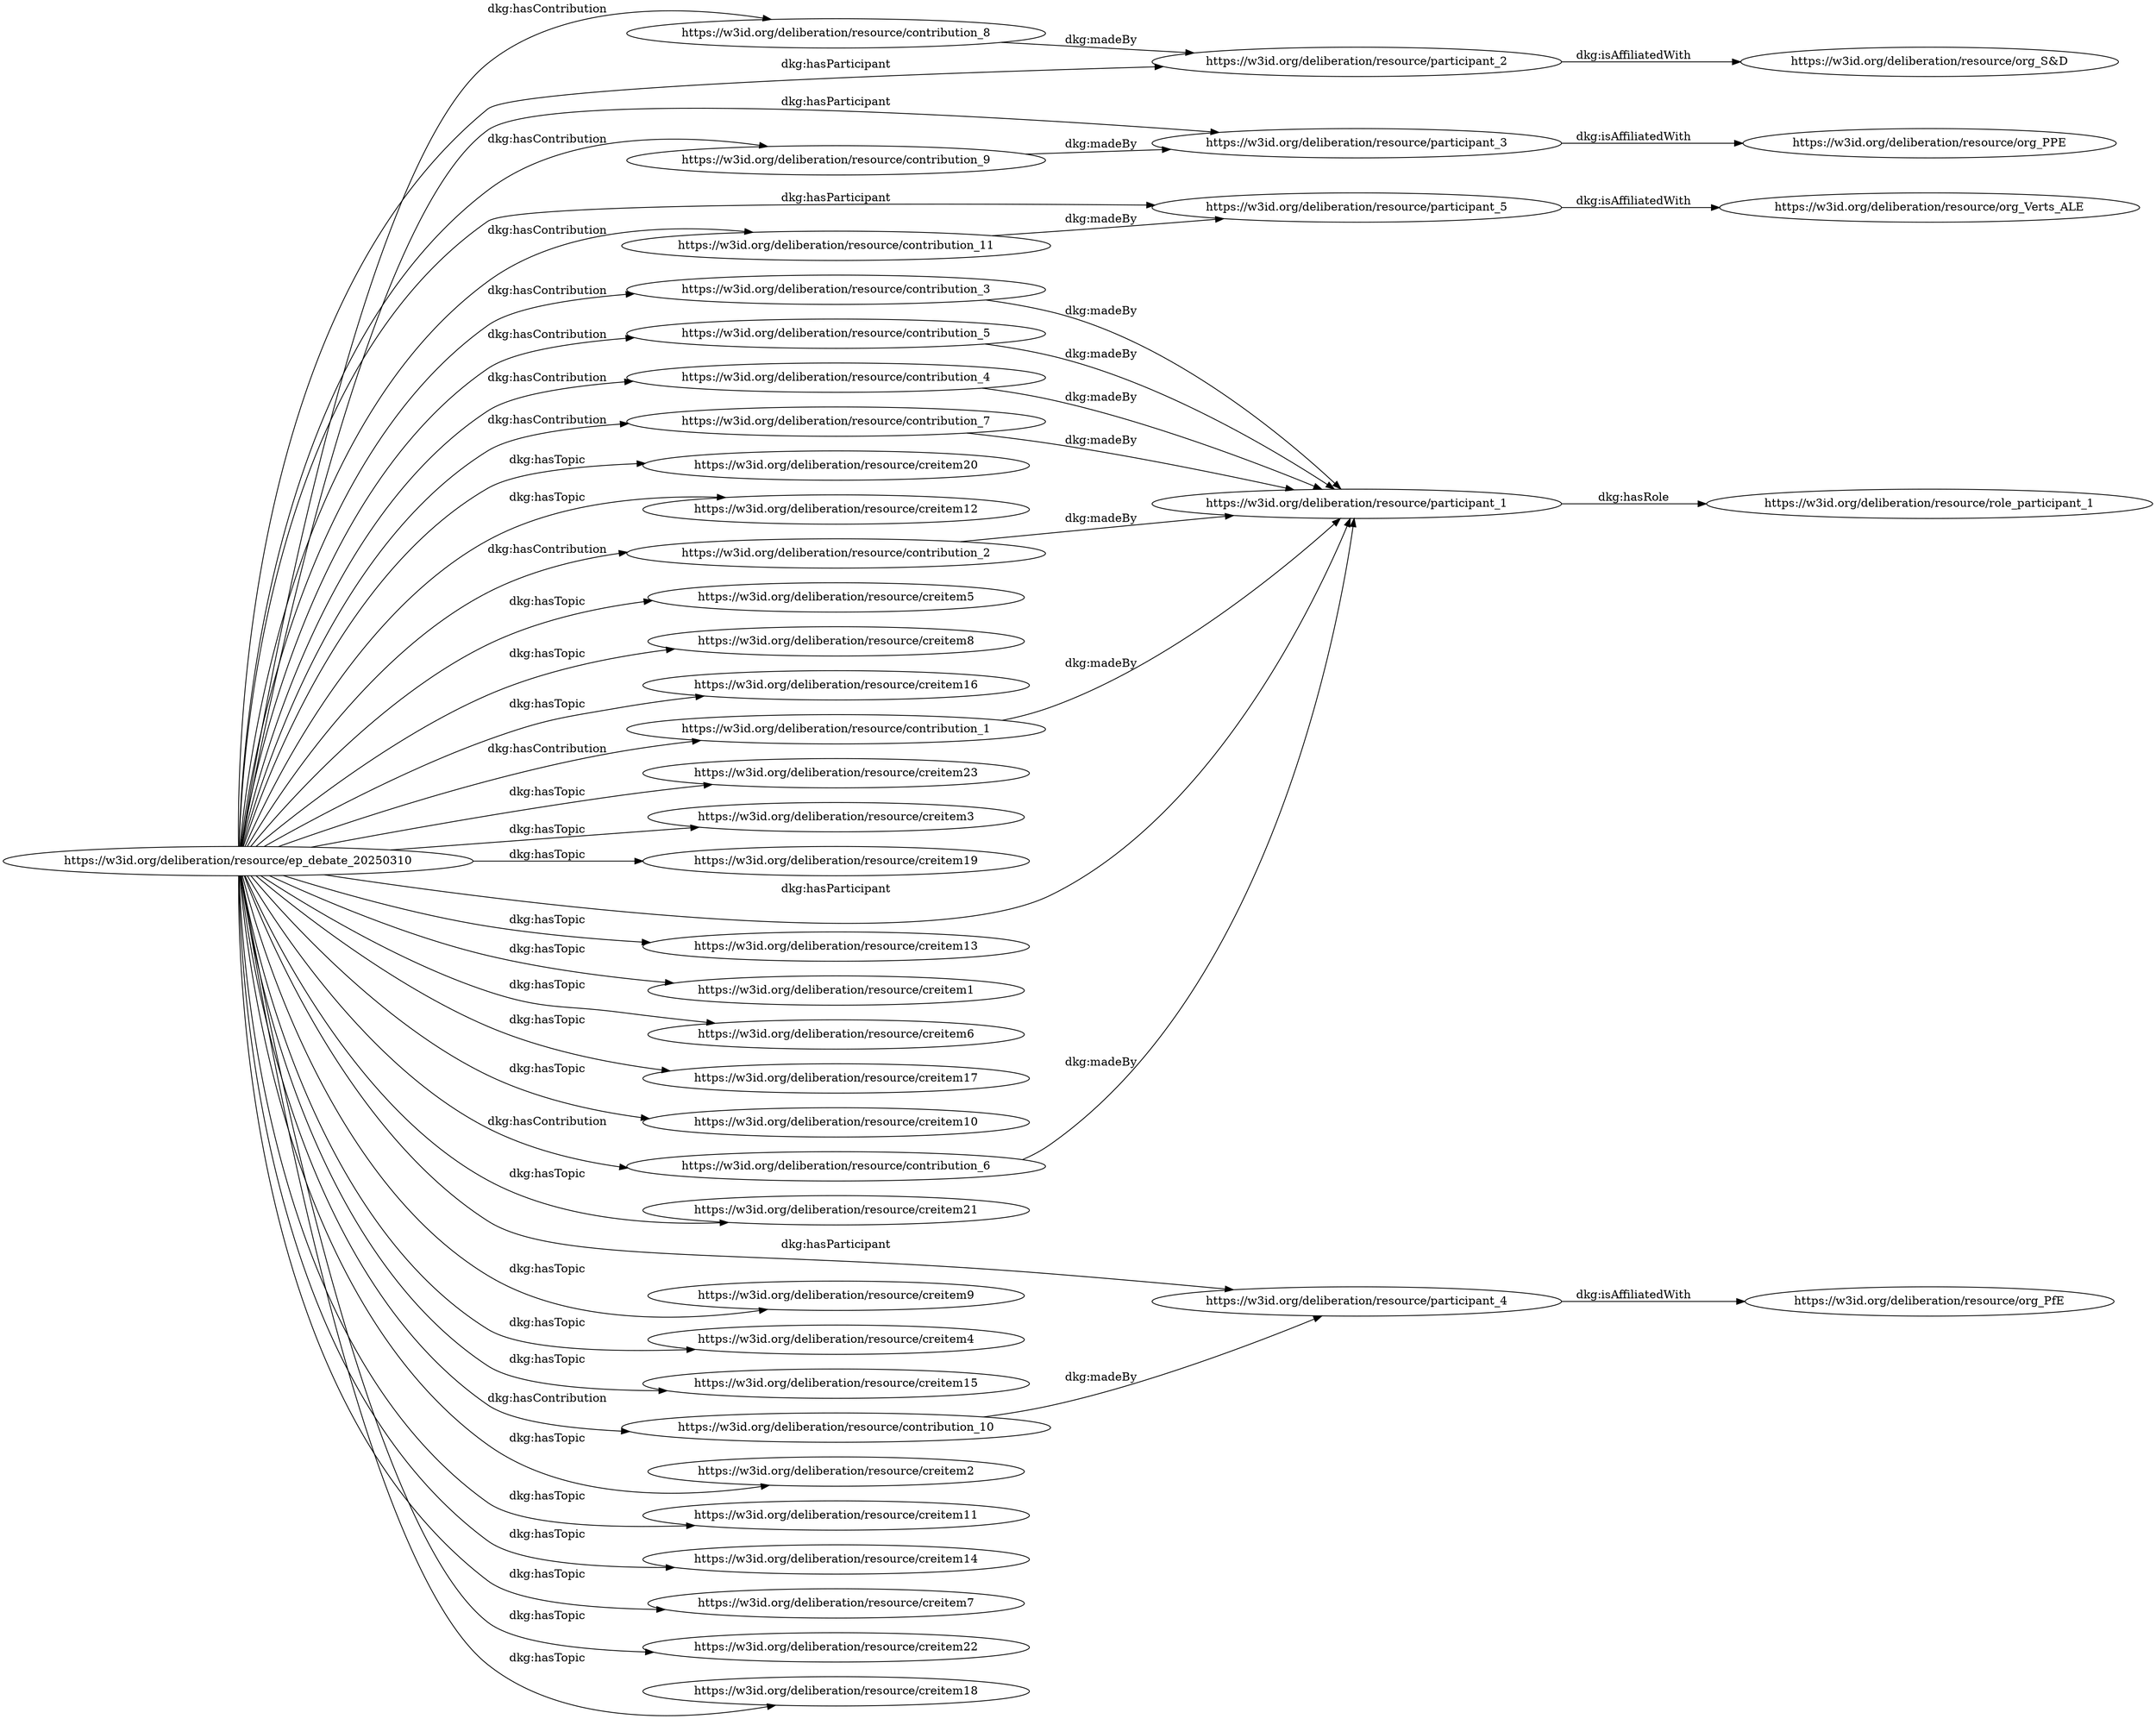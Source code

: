 digraph ar2dtool_diagram { 
rankdir=LR;
size="1501"
	"https://w3id.org/deliberation/resource/contribution_8" -> "https://w3id.org/deliberation/resource/participant_2" [ label = "dkg:madeBy" ];
	"https://w3id.org/deliberation/resource/participant_3" -> "https://w3id.org/deliberation/resource/org_PPE" [ label = "dkg:isAffiliatedWith" ];
	"https://w3id.org/deliberation/resource/contribution_1" -> "https://w3id.org/deliberation/resource/participant_1" [ label = "dkg:madeBy" ];
	"https://w3id.org/deliberation/resource/contribution_6" -> "https://w3id.org/deliberation/resource/participant_1" [ label = "dkg:madeBy" ];
	"https://w3id.org/deliberation/resource/contribution_11" -> "https://w3id.org/deliberation/resource/participant_5" [ label = "dkg:madeBy" ];
	"https://w3id.org/deliberation/resource/participant_1" -> "https://w3id.org/deliberation/resource/role_participant_1" [ label = "dkg:hasRole" ];
	"https://w3id.org/deliberation/resource/contribution_4" -> "https://w3id.org/deliberation/resource/participant_1" [ label = "dkg:madeBy" ];
	"https://w3id.org/deliberation/resource/contribution_9" -> "https://w3id.org/deliberation/resource/participant_3" [ label = "dkg:madeBy" ];
	"https://w3id.org/deliberation/resource/ep_debate_20250310" -> "https://w3id.org/deliberation/resource/creitem20" [ label = "dkg:hasTopic" ];
	"https://w3id.org/deliberation/resource/ep_debate_20250310" -> "https://w3id.org/deliberation/resource/creitem12" [ label = "dkg:hasTopic" ];
	"https://w3id.org/deliberation/resource/ep_debate_20250310" -> "https://w3id.org/deliberation/resource/contribution_2" [ label = "dkg:hasContribution" ];
	"https://w3id.org/deliberation/resource/ep_debate_20250310" -> "https://w3id.org/deliberation/resource/creitem5" [ label = "dkg:hasTopic" ];
	"https://w3id.org/deliberation/resource/ep_debate_20250310" -> "https://w3id.org/deliberation/resource/creitem8" [ label = "dkg:hasTopic" ];
	"https://w3id.org/deliberation/resource/ep_debate_20250310" -> "https://w3id.org/deliberation/resource/creitem16" [ label = "dkg:hasTopic" ];
	"https://w3id.org/deliberation/resource/ep_debate_20250310" -> "https://w3id.org/deliberation/resource/contribution_3" [ label = "dkg:hasContribution" ];
	"https://w3id.org/deliberation/resource/ep_debate_20250310" -> "https://w3id.org/deliberation/resource/creitem23" [ label = "dkg:hasTopic" ];
	"https://w3id.org/deliberation/resource/ep_debate_20250310" -> "https://w3id.org/deliberation/resource/creitem3" [ label = "dkg:hasTopic" ];
	"https://w3id.org/deliberation/resource/ep_debate_20250310" -> "https://w3id.org/deliberation/resource/participant_1" [ label = "dkg:hasParticipant" ];
	"https://w3id.org/deliberation/resource/ep_debate_20250310" -> "https://w3id.org/deliberation/resource/participant_3" [ label = "dkg:hasParticipant" ];
	"https://w3id.org/deliberation/resource/ep_debate_20250310" -> "https://w3id.org/deliberation/resource/contribution_4" [ label = "dkg:hasContribution" ];
	"https://w3id.org/deliberation/resource/ep_debate_20250310" -> "https://w3id.org/deliberation/resource/creitem19" [ label = "dkg:hasTopic" ];
	"https://w3id.org/deliberation/resource/ep_debate_20250310" -> "https://w3id.org/deliberation/resource/contribution_5" [ label = "dkg:hasContribution" ];
	"https://w3id.org/deliberation/resource/ep_debate_20250310" -> "https://w3id.org/deliberation/resource/creitem13" [ label = "dkg:hasTopic" ];
	"https://w3id.org/deliberation/resource/ep_debate_20250310" -> "https://w3id.org/deliberation/resource/creitem1" [ label = "dkg:hasTopic" ];
	"https://w3id.org/deliberation/resource/ep_debate_20250310" -> "https://w3id.org/deliberation/resource/creitem6" [ label = "dkg:hasTopic" ];
	"https://w3id.org/deliberation/resource/ep_debate_20250310" -> "https://w3id.org/deliberation/resource/contribution_6" [ label = "dkg:hasContribution" ];
	"https://w3id.org/deliberation/resource/ep_debate_20250310" -> "https://w3id.org/deliberation/resource/creitem17" [ label = "dkg:hasTopic" ];
	"https://w3id.org/deliberation/resource/ep_debate_20250310" -> "https://w3id.org/deliberation/resource/creitem10" [ label = "dkg:hasTopic" ];
	"https://w3id.org/deliberation/resource/ep_debate_20250310" -> "https://w3id.org/deliberation/resource/contribution_10" [ label = "dkg:hasContribution" ];
	"https://w3id.org/deliberation/resource/ep_debate_20250310" -> "https://w3id.org/deliberation/resource/creitem21" [ label = "dkg:hasTopic" ];
	"https://w3id.org/deliberation/resource/ep_debate_20250310" -> "https://w3id.org/deliberation/resource/participant_4" [ label = "dkg:hasParticipant" ];
	"https://w3id.org/deliberation/resource/ep_debate_20250310" -> "https://w3id.org/deliberation/resource/contribution_11" [ label = "dkg:hasContribution" ];
	"https://w3id.org/deliberation/resource/ep_debate_20250310" -> "https://w3id.org/deliberation/resource/creitem9" [ label = "dkg:hasTopic" ];
	"https://w3id.org/deliberation/resource/ep_debate_20250310" -> "https://w3id.org/deliberation/resource/creitem4" [ label = "dkg:hasTopic" ];
	"https://w3id.org/deliberation/resource/ep_debate_20250310" -> "https://w3id.org/deliberation/resource/creitem15" [ label = "dkg:hasTopic" ];
	"https://w3id.org/deliberation/resource/ep_debate_20250310" -> "https://w3id.org/deliberation/resource/contribution_7" [ label = "dkg:hasContribution" ];
	"https://w3id.org/deliberation/resource/ep_debate_20250310" -> "https://w3id.org/deliberation/resource/creitem2" [ label = "dkg:hasTopic" ];
	"https://w3id.org/deliberation/resource/ep_debate_20250310" -> "https://w3id.org/deliberation/resource/contribution_8" [ label = "dkg:hasContribution" ];
	"https://w3id.org/deliberation/resource/ep_debate_20250310" -> "https://w3id.org/deliberation/resource/participant_2" [ label = "dkg:hasParticipant" ];
	"https://w3id.org/deliberation/resource/ep_debate_20250310" -> "https://w3id.org/deliberation/resource/creitem11" [ label = "dkg:hasTopic" ];
	"https://w3id.org/deliberation/resource/ep_debate_20250310" -> "https://w3id.org/deliberation/resource/creitem14" [ label = "dkg:hasTopic" ];
	"https://w3id.org/deliberation/resource/ep_debate_20250310" -> "https://w3id.org/deliberation/resource/creitem7" [ label = "dkg:hasTopic" ];
	"https://w3id.org/deliberation/resource/ep_debate_20250310" -> "https://w3id.org/deliberation/resource/participant_5" [ label = "dkg:hasParticipant" ];
	"https://w3id.org/deliberation/resource/ep_debate_20250310" -> "https://w3id.org/deliberation/resource/contribution_9" [ label = "dkg:hasContribution" ];
	"https://w3id.org/deliberation/resource/ep_debate_20250310" -> "https://w3id.org/deliberation/resource/creitem22" [ label = "dkg:hasTopic" ];
	"https://w3id.org/deliberation/resource/ep_debate_20250310" -> "https://w3id.org/deliberation/resource/creitem18" [ label = "dkg:hasTopic" ];
	"https://w3id.org/deliberation/resource/ep_debate_20250310" -> "https://w3id.org/deliberation/resource/contribution_1" [ label = "dkg:hasContribution" ];
	"https://w3id.org/deliberation/resource/participant_4" -> "https://w3id.org/deliberation/resource/org_PfE" [ label = "dkg:isAffiliatedWith" ];
	"https://w3id.org/deliberation/resource/contribution_2" -> "https://w3id.org/deliberation/resource/participant_1" [ label = "dkg:madeBy" ];
	"https://w3id.org/deliberation/resource/contribution_7" -> "https://w3id.org/deliberation/resource/participant_1" [ label = "dkg:madeBy" ];
	"https://w3id.org/deliberation/resource/participant_2" -> "https://w3id.org/deliberation/resource/org_S&D" [ label = "dkg:isAffiliatedWith" ];
	"https://w3id.org/deliberation/resource/contribution_5" -> "https://w3id.org/deliberation/resource/participant_1" [ label = "dkg:madeBy" ];
	"https://w3id.org/deliberation/resource/contribution_10" -> "https://w3id.org/deliberation/resource/participant_4" [ label = "dkg:madeBy" ];
	"https://w3id.org/deliberation/resource/participant_5" -> "https://w3id.org/deliberation/resource/org_Verts_ALE" [ label = "dkg:isAffiliatedWith" ];
	"https://w3id.org/deliberation/resource/contribution_3" -> "https://w3id.org/deliberation/resource/participant_1" [ label = "dkg:madeBy" ];

}
